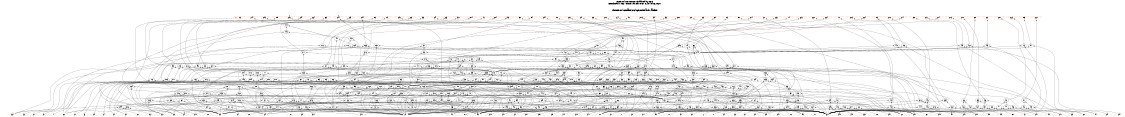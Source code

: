 # Network structure generated by ABC

digraph network {
size = "7.5,10";
center = true;
edge [dir = back];

{
  node [shape = plaintext];
  edge [style = invis];
  LevelTitle1 [label=""];
  LevelTitle2 [label=""];
  Level14 [label = ""];
  Level13 [label = ""];
  Level12 [label = ""];
  Level11 [label = ""];
  Level10 [label = ""];
  Level9 [label = ""];
  Level8 [label = ""];
  Level7 [label = ""];
  Level6 [label = ""];
  Level5 [label = ""];
  Level4 [label = ""];
  Level3 [label = ""];
  Level2 [label = ""];
  Level1 [label = ""];
  Level0 [label = ""];
  LevelTitle1 ->  LevelTitle2 ->  Level14 ->  Level13 ->  Level12 ->  Level11 ->  Level10 ->  Level9 ->  Level8 ->  Level7 ->  Level6 ->  Level5 ->  Level4 ->  Level3 ->  Level2 ->  Level1 ->  Level0;
}

{
  rank = same;
  LevelTitle1;
  title1 [shape=plaintext,
          fontsize=20,
          fontname = "Times-Roman",
          label="Network structure visualized by ABC\nBenchmark \"top\". Time was Thu Oct  8 20:19:06 2020. "
         ];
}

{
  rank = same;
  LevelTitle2;
  title2 [shape=plaintext,
          fontsize=18,
          fontname = "Times-Roman",
          label="The network contains 326 logic nodes and 0 latches.\n"
         ];
}

{
  rank = same;
  Level14;
  Node86 [label = "pc3", shape = invtriangle, color = coral, fillcolor = coral];
  Node87 [label = "pd4", shape = invtriangle, color = coral, fillcolor = coral];
  Node88 [label = "pb3", shape = invtriangle, color = coral, fillcolor = coral];
  Node89 [label = "pe4", shape = invtriangle, color = coral, fillcolor = coral];
  Node90 [label = "pa3", shape = invtriangle, color = coral, fillcolor = coral];
  Node91 [label = "pf4", shape = invtriangle, color = coral, fillcolor = coral];
  Node92 [label = "pg4", shape = invtriangle, color = coral, fillcolor = coral];
  Node93 [label = "pg3", shape = invtriangle, color = coral, fillcolor = coral];
  Node94 [label = "pa4", shape = invtriangle, color = coral, fillcolor = coral];
  Node95 [label = "pf3", shape = invtriangle, color = coral, fillcolor = coral];
  Node96 [label = "pb4", shape = invtriangle, color = coral, fillcolor = coral];
  Node97 [label = "pe3", shape = invtriangle, color = coral, fillcolor = coral];
  Node98 [label = "pc4", shape = invtriangle, color = coral, fillcolor = coral];
  Node99 [label = "pd3", shape = invtriangle, color = coral, fillcolor = coral];
  Node100 [label = "pj2", shape = invtriangle, color = coral, fillcolor = coral];
  Node101 [label = "pk3", shape = invtriangle, color = coral, fillcolor = coral];
  Node102 [label = "pl4", shape = invtriangle, color = coral, fillcolor = coral];
  Node103 [label = "pj3", shape = invtriangle, color = coral, fillcolor = coral];
  Node104 [label = "pk2", shape = invtriangle, color = coral, fillcolor = coral];
  Node105 [label = "pm4", shape = invtriangle, color = coral, fillcolor = coral];
  Node106 [label = "pi3", shape = invtriangle, color = coral, fillcolor = coral];
  Node107 [label = "pn4", shape = invtriangle, color = coral, fillcolor = coral];
  Node108 [label = "ph3", shape = invtriangle, color = coral, fillcolor = coral];
  Node109 [label = "pi2", shape = invtriangle, color = coral, fillcolor = coral];
  Node110 [label = "po4", shape = invtriangle, color = coral, fillcolor = coral];
  Node111 [label = "ph4", shape = invtriangle, color = coral, fillcolor = coral];
  Node112 [label = "pn2", shape = invtriangle, color = coral, fillcolor = coral];
  Node113 [label = "po3", shape = invtriangle, color = coral, fillcolor = coral];
  Node114 [label = "pi4", shape = invtriangle, color = coral, fillcolor = coral];
  Node115 [label = "pn3", shape = invtriangle, color = coral, fillcolor = coral];
  Node116 [label = "po2", shape = invtriangle, color = coral, fillcolor = coral];
  Node117 [label = "pj4", shape = invtriangle, color = coral, fillcolor = coral];
  Node118 [label = "pl2", shape = invtriangle, color = coral, fillcolor = coral];
  Node119 [label = "pm3", shape = invtriangle, color = coral, fillcolor = coral];
  Node120 [label = "pk4", shape = invtriangle, color = coral, fillcolor = coral];
  Node121 [label = "pl3", shape = invtriangle, color = coral, fillcolor = coral];
  Node122 [label = "pm2", shape = invtriangle, color = coral, fillcolor = coral];
  Node123 [label = "pr2", shape = invtriangle, color = coral, fillcolor = coral];
  Node124 [label = "ps3", shape = invtriangle, color = coral, fillcolor = coral];
  Node125 [label = "pt4", shape = invtriangle, color = coral, fillcolor = coral];
  Node126 [label = "pr3", shape = invtriangle, color = coral, fillcolor = coral];
  Node127 [label = "ps2", shape = invtriangle, color = coral, fillcolor = coral];
  Node128 [label = "pu4", shape = invtriangle, color = coral, fillcolor = coral];
  Node129 [label = "pp2", shape = invtriangle, color = coral, fillcolor = coral];
  Node130 [label = "pq3", shape = invtriangle, color = coral, fillcolor = coral];
  Node131 [label = "pv4", shape = invtriangle, color = coral, fillcolor = coral];
  Node132 [label = "pp3", shape = invtriangle, color = coral, fillcolor = coral];
  Node133 [label = "pq2", shape = invtriangle, color = coral, fillcolor = coral];
  Node134 [label = "pp4", shape = invtriangle, color = coral, fillcolor = coral];
  Node135 [label = "pv2", shape = invtriangle, color = coral, fillcolor = coral];
  Node136 [label = "pw3", shape = invtriangle, color = coral, fillcolor = coral];
  Node137 [label = "pq4", shape = invtriangle, color = coral, fillcolor = coral];
  Node138 [label = "pv3", shape = invtriangle, color = coral, fillcolor = coral];
  Node139 [label = "pw2", shape = invtriangle, color = coral, fillcolor = coral];
  Node140 [label = "pr4", shape = invtriangle, color = coral, fillcolor = coral];
  Node141 [label = "pt2", shape = invtriangle, color = coral, fillcolor = coral];
  Node142 [label = "pu3", shape = invtriangle, color = coral, fillcolor = coral];
  Node143 [label = "ps4", shape = invtriangle, color = coral, fillcolor = coral];
  Node144 [label = "pt3", shape = invtriangle, color = coral, fillcolor = coral];
  Node145 [label = "pu2", shape = invtriangle, color = coral, fillcolor = coral];
  Node146 [label = "pz2", shape = invtriangle, color = coral, fillcolor = coral];
  Node147 [label = "pz3", shape = invtriangle, color = coral, fillcolor = coral];
  Node148 [label = "px2", shape = invtriangle, color = coral, fillcolor = coral];
  Node149 [label = "py3", shape = invtriangle, color = coral, fillcolor = coral];
  Node150 [label = "px3", shape = invtriangle, color = coral, fillcolor = coral];
  Node151 [label = "py2", shape = invtriangle, color = coral, fillcolor = coral];
}

{
  rank = same;
  Level13;
  Node194 [label = "194\n", shape = ellipse];
}

{
  rank = same;
  Level12;
  Node193 [label = "193\n", shape = ellipse];
}

{
  rank = same;
  Level11;
  Node191 [label = "191\n", shape = ellipse];
  Node192 [label = "192\n", shape = ellipse];
  Node441 [label = "441\n", shape = ellipse];
}

{
  rank = same;
  Level10;
  Node172 [label = "172\n", shape = ellipse];
  Node189 [label = "189\n", shape = ellipse];
  Node250 [label = "250\n", shape = ellipse];
  Node255 [label = "255\n", shape = ellipse];
  Node278 [label = "278\n", shape = ellipse];
  Node347 [label = "347\n", shape = ellipse];
  Node379 [label = "379\n", shape = ellipse];
  Node386 [label = "386\n", shape = ellipse];
  Node398 [label = "398\n", shape = ellipse];
  Node421 [label = "421\n", shape = ellipse];
  Node425 [label = "425\n", shape = ellipse];
  Node438 [label = "438\n", shape = ellipse];
  Node442 [label = "442\n", shape = ellipse];
  Node459 [label = "459\n", shape = ellipse];
  Node462 [label = "462\n", shape = ellipse];
  Node469 [label = "469\n", shape = ellipse];
  Node473 [label = "473\n", shape = ellipse];
  Node474 [label = "474\n", shape = ellipse];
}

{
  rank = same;
  Level9;
  Node171 [label = "171\n", shape = ellipse];
  Node188 [label = "188\n", shape = ellipse];
  Node249 [label = "249\n", shape = ellipse];
  Node277 [label = "277\n", shape = ellipse];
  Node316 [label = "316\n", shape = ellipse];
  Node346 [label = "346\n", shape = ellipse];
  Node404 [label = "404\n", shape = ellipse];
  Node420 [label = "420\n", shape = ellipse];
  Node437 [label = "437\n", shape = ellipse];
  Node461 [label = "461\n", shape = ellipse];
}

{
  rank = same;
  Level8;
  Node170 [label = "170\n", shape = ellipse];
  Node187 [label = "187\n", shape = ellipse];
  Node241 [label = "241\n", shape = ellipse];
  Node276 [label = "276\n", shape = ellipse];
  Node312 [label = "312\n", shape = ellipse];
  Node345 [label = "345\n", shape = ellipse];
  Node394 [label = "394\n", shape = ellipse];
  Node402 [label = "402\n", shape = ellipse];
  Node418 [label = "418\n", shape = ellipse];
  Node455 [label = "455\n", shape = ellipse];
}

{
  rank = same;
  Level7;
  Node169 [label = "169\n", shape = ellipse];
  Node190 [label = "190\n", shape = ellipse];
  Node205 [label = "205\n", shape = ellipse];
  Node213 [label = "213\n", shape = ellipse];
  Node218 [label = "218\n", shape = ellipse];
  Node240 [label = "240\n", shape = ellipse];
  Node273 [label = "273\n", shape = ellipse];
  Node287 [label = "287\n", shape = ellipse];
  Node291 [label = "291\n", shape = ellipse];
  Node292 [label = "292\n", shape = ellipse];
  Node310 [label = "310\n", shape = ellipse];
  Node317 [label = "317\n", shape = ellipse];
  Node321 [label = "321\n", shape = ellipse];
  Node336 [label = "336\n", shape = ellipse];
  Node352 [label = "352\n", shape = ellipse];
  Node356 [label = "356\n", shape = ellipse];
  Node361 [label = "361\n", shape = ellipse];
  Node362 [label = "362\n", shape = ellipse];
  Node370 [label = "370\n", shape = ellipse];
  Node371 [label = "371\n", shape = ellipse];
  Node375 [label = "375\n", shape = ellipse];
  Node385 [label = "385\n", shape = ellipse];
  Node393 [label = "393\n", shape = ellipse];
  Node399 [label = "399\n", shape = ellipse];
  Node401 [label = "401\n", shape = ellipse];
  Node403 [label = "403\n", shape = ellipse];
  Node417 [label = "417\n", shape = ellipse];
  Node440 [label = "440\n", shape = ellipse];
  Node453 [label = "453\n", shape = ellipse];
  Node460 [label = "460\n", shape = ellipse];
}

{
  rank = same;
  Level6;
  Node162 [label = "162\n", shape = ellipse];
  Node168 [label = "168\n", shape = ellipse];
  Node182 [label = "182\n", shape = ellipse];
  Node204 [label = "204\n", shape = ellipse];
  Node212 [label = "212\n", shape = ellipse];
  Node217 [label = "217\n", shape = ellipse];
  Node228 [label = "228\n", shape = ellipse];
  Node236 [label = "236\n", shape = ellipse];
  Node248 [label = "248\n", shape = ellipse];
  Node263 [label = "263\n", shape = ellipse];
  Node272 [label = "272\n", shape = ellipse];
  Node290 [label = "290\n", shape = ellipse];
  Node305 [label = "305\n", shape = ellipse];
  Node315 [label = "315\n", shape = ellipse];
  Node328 [label = "328\n", shape = ellipse];
  Node335 [label = "335\n", shape = ellipse];
  Node351 [label = "351\n", shape = ellipse];
  Node360 [label = "360\n", shape = ellipse];
  Node369 [label = "369\n", shape = ellipse];
  Node374 [label = "374\n", shape = ellipse];
  Node384 [label = "384\n", shape = ellipse];
  Node416 [label = "416\n", shape = ellipse];
  Node439 [label = "439\n", shape = ellipse];
  Node452 [label = "452\n", shape = ellipse];
  Node454 [label = "454\n", shape = ellipse];
}

{
  rank = same;
  Level5;
  Node161 [label = "161\n", shape = ellipse];
  Node167 [label = "167\n", shape = ellipse];
  Node178 [label = "178\n", shape = ellipse];
  Node181 [label = "181\n", shape = ellipse];
  Node186 [label = "186\n", shape = ellipse];
  Node198 [label = "198\n", shape = ellipse];
  Node202 [label = "202\n", shape = ellipse];
  Node203 [label = "203\n", shape = ellipse];
  Node209 [label = "209\n", shape = ellipse];
  Node210 [label = "210\n", shape = ellipse];
  Node211 [label = "211\n", shape = ellipse];
  Node214 [label = "214\n", shape = ellipse];
  Node215 [label = "215\n", shape = ellipse];
  Node216 [label = "216\n", shape = ellipse];
  Node223 [label = "223\n", shape = ellipse];
  Node234 [label = "234\n", shape = ellipse];
  Node235 [label = "235\n", shape = ellipse];
  Node244 [label = "244\n", shape = ellipse];
  Node247 [label = "247\n", shape = ellipse];
  Node262 [label = "262\n", shape = ellipse];
  Node270 [label = "270\n", shape = ellipse];
  Node289 [label = "289\n", shape = ellipse];
  Node304 [label = "304\n", shape = ellipse];
  Node311 [label = "311\n", shape = ellipse];
  Node313 [label = "313\n", shape = ellipse];
  Node327 [label = "327\n", shape = ellipse];
  Node332 [label = "332\n", shape = ellipse];
  Node334 [label = "334\n", shape = ellipse];
  Node344 [label = "344\n", shape = ellipse];
  Node348 [label = "348\n", shape = ellipse];
  Node349 [label = "349\n", shape = ellipse];
  Node350 [label = "350\n", shape = ellipse];
  Node357 [label = "357\n", shape = ellipse];
  Node358 [label = "358\n", shape = ellipse];
  Node359 [label = "359\n", shape = ellipse];
  Node366 [label = "366\n", shape = ellipse];
  Node367 [label = "367\n", shape = ellipse];
  Node368 [label = "368\n", shape = ellipse];
  Node372 [label = "372\n", shape = ellipse];
  Node373 [label = "373\n", shape = ellipse];
  Node383 [label = "383\n", shape = ellipse];
  Node419 [label = "419\n", shape = ellipse];
  Node428 [label = "428\n", shape = ellipse];
  Node432 [label = "432\n", shape = ellipse];
  Node434 [label = "434\n", shape = ellipse];
  Node436 [label = "436\n", shape = ellipse];
  Node448 [label = "448\n", shape = ellipse];
  Node451 [label = "451\n", shape = ellipse];
}

{
  rank = same;
  Level4;
  Node160 [label = "160\n", shape = ellipse];
  Node166 [label = "166\n", shape = ellipse];
  Node177 [label = "177\n", shape = ellipse];
  Node180 [label = "180\n", shape = ellipse];
  Node185 [label = "185\n", shape = ellipse];
  Node201 [label = "201\n", shape = ellipse];
  Node222 [label = "222\n", shape = ellipse];
  Node227 [label = "227\n", shape = ellipse];
  Node233 [label = "233\n", shape = ellipse];
  Node243 [label = "243\n", shape = ellipse];
  Node246 [label = "246\n", shape = ellipse];
  Node254 [label = "254\n", shape = ellipse];
  Node261 [label = "261\n", shape = ellipse];
  Node269 [label = "269\n", shape = ellipse];
  Node286 [label = "286\n", shape = ellipse];
  Node288 [label = "288\n", shape = ellipse];
  Node295 [label = "295\n", shape = ellipse];
  Node298 [label = "298\n", shape = ellipse];
  Node302 [label = "302\n", shape = ellipse];
  Node303 [label = "303\n", shape = ellipse];
  Node309 [label = "309\n", shape = ellipse];
  Node325 [label = "325\n", shape = ellipse];
  Node331 [label = "331\n", shape = ellipse];
  Node333 [label = "333\n", shape = ellipse];
  Node342 [label = "342\n", shape = ellipse];
  Node382 [label = "382\n", shape = ellipse];
  Node392 [label = "392\n", shape = ellipse];
  Node400 [label = "400\n", shape = ellipse];
  Node410 [label = "410\n", shape = ellipse];
  Node427 [label = "427\n", shape = ellipse];
  Node431 [label = "431\n", shape = ellipse];
  Node433 [label = "433\n", shape = ellipse];
  Node435 [label = "435\n", shape = ellipse];
  Node447 [label = "447\n", shape = ellipse];
  Node450 [label = "450\n", shape = ellipse];
}

{
  rank = same;
  Level3;
  Node159 [label = "159\n", shape = ellipse];
  Node165 [label = "165\n", shape = ellipse];
  Node175 [label = "175\n", shape = ellipse];
  Node179 [label = "179\n", shape = ellipse];
  Node184 [label = "184\n", shape = ellipse];
  Node200 [label = "200\n", shape = ellipse];
  Node221 [label = "221\n", shape = ellipse];
  Node226 [label = "226\n", shape = ellipse];
  Node231 [label = "231\n", shape = ellipse];
  Node232 [label = "232\n", shape = ellipse];
  Node239 [label = "239\n", shape = ellipse];
  Node242 [label = "242\n", shape = ellipse];
  Node245 [label = "245\n", shape = ellipse];
  Node253 [label = "253\n", shape = ellipse];
  Node258 [label = "258\n", shape = ellipse];
  Node260 [label = "260\n", shape = ellipse];
  Node268 [label = "268\n", shape = ellipse];
  Node285 [label = "285\n", shape = ellipse];
  Node294 [label = "294\n", shape = ellipse];
  Node297 [label = "297\n", shape = ellipse];
  Node301 [label = "301\n", shape = ellipse];
  Node308 [label = "308\n", shape = ellipse];
  Node320 [label = "320\n", shape = ellipse];
  Node324 [label = "324\n", shape = ellipse];
  Node330 [label = "330\n", shape = ellipse];
  Node338 [label = "338\n", shape = ellipse];
  Node341 [label = "341\n", shape = ellipse];
  Node380 [label = "380\n", shape = ellipse];
  Node381 [label = "381\n", shape = ellipse];
  Node391 [label = "391\n", shape = ellipse];
  Node409 [label = "409\n", shape = ellipse];
  Node412 [label = "412\n", shape = ellipse];
  Node415 [label = "415\n", shape = ellipse];
  Node426 [label = "426\n", shape = ellipse];
  Node430 [label = "430\n", shape = ellipse];
}

{
  rank = same;
  Level2;
  Node154 [label = "154\n", shape = ellipse];
  Node157 [label = "157\n", shape = ellipse];
  Node164 [label = "164\n", shape = ellipse];
  Node174 [label = "174\n", shape = ellipse];
  Node183 [label = "183\n", shape = ellipse];
  Node197 [label = "197\n", shape = ellipse];
  Node199 [label = "199\n", shape = ellipse];
  Node208 [label = "208\n", shape = ellipse];
  Node220 [label = "220\n", shape = ellipse];
  Node225 [label = "225\n", shape = ellipse];
  Node230 [label = "230\n", shape = ellipse];
  Node238 [label = "238\n", shape = ellipse];
  Node252 [label = "252\n", shape = ellipse];
  Node257 [label = "257\n", shape = ellipse];
  Node259 [label = "259\n", shape = ellipse];
  Node265 [label = "265\n", shape = ellipse];
  Node267 [label = "267\n", shape = ellipse];
  Node275 [label = "275\n", shape = ellipse];
  Node281 [label = "281\n", shape = ellipse];
  Node282 [label = "282\n", shape = ellipse];
  Node284 [label = "284\n", shape = ellipse];
  Node293 [label = "293\n", shape = ellipse];
  Node296 [label = "296\n", shape = ellipse];
  Node300 [label = "300\n", shape = ellipse];
  Node307 [label = "307\n", shape = ellipse];
  Node314 [label = "314\n", shape = ellipse];
  Node319 [label = "319\n", shape = ellipse];
  Node323 [label = "323\n", shape = ellipse];
  Node329 [label = "329\n", shape = ellipse];
  Node337 [label = "337\n", shape = ellipse];
  Node340 [label = "340\n", shape = ellipse];
  Node343 [label = "343\n", shape = ellipse];
  Node355 [label = "355\n", shape = ellipse];
  Node365 [label = "365\n", shape = ellipse];
  Node378 [label = "378\n", shape = ellipse];
  Node389 [label = "389\n", shape = ellipse];
  Node390 [label = "390\n", shape = ellipse];
  Node397 [label = "397\n", shape = ellipse];
  Node407 [label = "407\n", shape = ellipse];
  Node408 [label = "408\n", shape = ellipse];
  Node411 [label = "411\n", shape = ellipse];
  Node414 [label = "414\n", shape = ellipse];
  Node424 [label = "424\n", shape = ellipse];
  Node429 [label = "429\n", shape = ellipse];
  Node445 [label = "445\n", shape = ellipse];
  Node446 [label = "446\n", shape = ellipse];
  Node449 [label = "449\n", shape = ellipse];
  Node458 [label = "458\n", shape = ellipse];
  Node465 [label = "465\n", shape = ellipse];
  Node468 [label = "468\n", shape = ellipse];
  Node472 [label = "472\n", shape = ellipse];
  Node477 [label = "477\n", shape = ellipse];
}

{
  rank = same;
  Level1;
  Node152 [label = "152\n", shape = ellipse];
  Node153 [label = "153\n", shape = ellipse];
  Node155 [label = "155\n", shape = ellipse];
  Node156 [label = "156\n", shape = ellipse];
  Node158 [label = "158\n", shape = ellipse];
  Node163 [label = "163\n", shape = ellipse];
  Node173 [label = "173\n", shape = ellipse];
  Node176 [label = "176\n", shape = ellipse];
  Node195 [label = "195\n", shape = ellipse];
  Node196 [label = "196\n", shape = ellipse];
  Node206 [label = "206\n", shape = ellipse];
  Node207 [label = "207\n", shape = ellipse];
  Node219 [label = "219\n", shape = ellipse];
  Node224 [label = "224\n", shape = ellipse];
  Node229 [label = "229\n", shape = ellipse];
  Node237 [label = "237\n", shape = ellipse];
  Node251 [label = "251\n", shape = ellipse];
  Node256 [label = "256\n", shape = ellipse];
  Node264 [label = "264\n", shape = ellipse];
  Node266 [label = "266\n", shape = ellipse];
  Node271 [label = "271\n", shape = ellipse];
  Node274 [label = "274\n", shape = ellipse];
  Node279 [label = "279\n", shape = ellipse];
  Node280 [label = "280\n", shape = ellipse];
  Node283 [label = "283\n", shape = ellipse];
  Node299 [label = "299\n", shape = ellipse];
  Node306 [label = "306\n", shape = ellipse];
  Node318 [label = "318\n", shape = ellipse];
  Node322 [label = "322\n", shape = ellipse];
  Node326 [label = "326\n", shape = ellipse];
  Node339 [label = "339\n", shape = ellipse];
  Node353 [label = "353\n", shape = ellipse];
  Node354 [label = "354\n", shape = ellipse];
  Node363 [label = "363\n", shape = ellipse];
  Node364 [label = "364\n", shape = ellipse];
  Node376 [label = "376\n", shape = ellipse];
  Node377 [label = "377\n", shape = ellipse];
  Node387 [label = "387\n", shape = ellipse];
  Node388 [label = "388\n", shape = ellipse];
  Node395 [label = "395\n", shape = ellipse];
  Node396 [label = "396\n", shape = ellipse];
  Node405 [label = "405\n", shape = ellipse];
  Node406 [label = "406\n", shape = ellipse];
  Node413 [label = "413\n", shape = ellipse];
  Node422 [label = "422\n", shape = ellipse];
  Node423 [label = "423\n", shape = ellipse];
  Node443 [label = "443\n", shape = ellipse];
  Node444 [label = "444\n", shape = ellipse];
  Node456 [label = "456\n", shape = ellipse];
  Node457 [label = "457\n", shape = ellipse];
  Node463 [label = "463\n", shape = ellipse];
  Node464 [label = "464\n", shape = ellipse];
  Node466 [label = "466\n", shape = ellipse];
  Node467 [label = "467\n", shape = ellipse];
  Node470 [label = "470\n", shape = ellipse];
  Node471 [label = "471\n", shape = ellipse];
  Node475 [label = "475\n", shape = ellipse];
  Node476 [label = "476\n", shape = ellipse];
}

{
  rank = same;
  Level0;
  Node1 [label = "pa1", shape = triangle, color = coral, fillcolor = coral];
  Node2 [label = "pb2", shape = triangle, color = coral, fillcolor = coral];
  Node3 [label = "pp", shape = triangle, color = coral, fillcolor = coral];
  Node4 [label = "pa0", shape = triangle, color = coral, fillcolor = coral];
  Node5 [label = "pc2", shape = triangle, color = coral, fillcolor = coral];
  Node6 [label = "pq", shape = triangle, color = coral, fillcolor = coral];
  Node7 [label = "pb0", shape = triangle, color = coral, fillcolor = coral];
  Node8 [label = "pc1", shape = triangle, color = coral, fillcolor = coral];
  Node9 [label = "pr", shape = triangle, color = coral, fillcolor = coral];
  Node10 [label = "pa2", shape = triangle, color = coral, fillcolor = coral];
  Node11 [label = "pb1", shape = triangle, color = coral, fillcolor = coral];
  Node12 [label = "pc0", shape = triangle, color = coral, fillcolor = coral];
  Node13 [label = "ps", shape = triangle, color = coral, fillcolor = coral];
  Node14 [label = "pd0", shape = triangle, color = coral, fillcolor = coral];
  Node15 [label = "pe1", shape = triangle, color = coral, fillcolor = coral];
  Node16 [label = "pf2", shape = triangle, color = coral, fillcolor = coral];
  Node17 [label = "pt", shape = triangle, color = coral, fillcolor = coral];
  Node18 [label = "pd1", shape = triangle, color = coral, fillcolor = coral];
  Node19 [label = "pe0", shape = triangle, color = coral, fillcolor = coral];
  Node20 [label = "pg2", shape = triangle, color = coral, fillcolor = coral];
  Node21 [label = "pu", shape = triangle, color = coral, fillcolor = coral];
  Node22 [label = "pd2", shape = triangle, color = coral, fillcolor = coral];
  Node23 [label = "pf0", shape = triangle, color = coral, fillcolor = coral];
  Node24 [label = "pg1", shape = triangle, color = coral, fillcolor = coral];
  Node25 [label = "pv", shape = triangle, color = coral, fillcolor = coral];
  Node26 [label = "pe2", shape = triangle, color = coral, fillcolor = coral];
  Node27 [label = "pf1", shape = triangle, color = coral, fillcolor = coral];
  Node28 [label = "pg0", shape = triangle, color = coral, fillcolor = coral];
  Node29 [label = "pw", shape = triangle, color = coral, fillcolor = coral];
  Node30 [label = "ph0", shape = triangle, color = coral, fillcolor = coral];
  Node31 [label = "pi1", shape = triangle, color = coral, fillcolor = coral];
  Node32 [label = "px", shape = triangle, color = coral, fillcolor = coral];
  Node33 [label = "ph1", shape = triangle, color = coral, fillcolor = coral];
  Node34 [label = "pi0", shape = triangle, color = coral, fillcolor = coral];
  Node35 [label = "py", shape = triangle, color = coral, fillcolor = coral];
  Node36 [label = "ph2", shape = triangle, color = coral, fillcolor = coral];
  Node37 [label = "pj0", shape = triangle, color = coral, fillcolor = coral];
  Node38 [label = "pk1", shape = triangle, color = coral, fillcolor = coral];
  Node39 [label = "pz", shape = triangle, color = coral, fillcolor = coral];
  Node40 [label = "pj1", shape = triangle, color = coral, fillcolor = coral];
  Node41 [label = "pk0", shape = triangle, color = coral, fillcolor = coral];
  Node42 [label = "pl0", shape = triangle, color = coral, fillcolor = coral];
  Node43 [label = "pm1", shape = triangle, color = coral, fillcolor = coral];
  Node44 [label = "pl1", shape = triangle, color = coral, fillcolor = coral];
  Node45 [label = "pm0", shape = triangle, color = coral, fillcolor = coral];
  Node46 [label = "pn0", shape = triangle, color = coral, fillcolor = coral];
  Node47 [label = "po1", shape = triangle, color = coral, fillcolor = coral];
  Node48 [label = "pn1", shape = triangle, color = coral, fillcolor = coral];
  Node49 [label = "po0", shape = triangle, color = coral, fillcolor = coral];
  Node50 [label = "pp0", shape = triangle, color = coral, fillcolor = coral];
  Node51 [label = "pq1", shape = triangle, color = coral, fillcolor = coral];
  Node52 [label = "pa", shape = triangle, color = coral, fillcolor = coral];
  Node53 [label = "pp1", shape = triangle, color = coral, fillcolor = coral];
  Node54 [label = "pq0", shape = triangle, color = coral, fillcolor = coral];
  Node55 [label = "pb", shape = triangle, color = coral, fillcolor = coral];
  Node56 [label = "pr0", shape = triangle, color = coral, fillcolor = coral];
  Node57 [label = "ps1", shape = triangle, color = coral, fillcolor = coral];
  Node58 [label = "pr1", shape = triangle, color = coral, fillcolor = coral];
  Node59 [label = "ps0", shape = triangle, color = coral, fillcolor = coral];
  Node60 [label = "pd", shape = triangle, color = coral, fillcolor = coral];
  Node61 [label = "pt0", shape = triangle, color = coral, fillcolor = coral];
  Node62 [label = "pu1", shape = triangle, color = coral, fillcolor = coral];
  Node63 [label = "pe", shape = triangle, color = coral, fillcolor = coral];
  Node64 [label = "pt1", shape = triangle, color = coral, fillcolor = coral];
  Node65 [label = "pu0", shape = triangle, color = coral, fillcolor = coral];
  Node66 [label = "pf", shape = triangle, color = coral, fillcolor = coral];
  Node67 [label = "pv0", shape = triangle, color = coral, fillcolor = coral];
  Node68 [label = "pw1", shape = triangle, color = coral, fillcolor = coral];
  Node69 [label = "pg", shape = triangle, color = coral, fillcolor = coral];
  Node70 [label = "pv1", shape = triangle, color = coral, fillcolor = coral];
  Node71 [label = "pw0", shape = triangle, color = coral, fillcolor = coral];
  Node72 [label = "ph", shape = triangle, color = coral, fillcolor = coral];
  Node73 [label = "px0", shape = triangle, color = coral, fillcolor = coral];
  Node74 [label = "py1", shape = triangle, color = coral, fillcolor = coral];
  Node75 [label = "pi", shape = triangle, color = coral, fillcolor = coral];
  Node76 [label = "px1", shape = triangle, color = coral, fillcolor = coral];
  Node77 [label = "py0", shape = triangle, color = coral, fillcolor = coral];
  Node78 [label = "pj", shape = triangle, color = coral, fillcolor = coral];
  Node79 [label = "pz0", shape = triangle, color = coral, fillcolor = coral];
  Node80 [label = "pk", shape = triangle, color = coral, fillcolor = coral];
  Node81 [label = "pz1", shape = triangle, color = coral, fillcolor = coral];
  Node82 [label = "pl", shape = triangle, color = coral, fillcolor = coral];
  Node83 [label = "pm", shape = triangle, color = coral, fillcolor = coral];
  Node84 [label = "pn", shape = triangle, color = coral, fillcolor = coral];
  Node85 [label = "po", shape = triangle, color = coral, fillcolor = coral];
}

title1 -> title2 [style = invis];
title2 -> Node86 [style = invis];
title2 -> Node87 [style = invis];
title2 -> Node88 [style = invis];
title2 -> Node89 [style = invis];
title2 -> Node90 [style = invis];
title2 -> Node91 [style = invis];
title2 -> Node92 [style = invis];
title2 -> Node93 [style = invis];
title2 -> Node94 [style = invis];
title2 -> Node95 [style = invis];
title2 -> Node96 [style = invis];
title2 -> Node97 [style = invis];
title2 -> Node98 [style = invis];
title2 -> Node99 [style = invis];
title2 -> Node100 [style = invis];
title2 -> Node101 [style = invis];
title2 -> Node102 [style = invis];
title2 -> Node103 [style = invis];
title2 -> Node104 [style = invis];
title2 -> Node105 [style = invis];
title2 -> Node106 [style = invis];
title2 -> Node107 [style = invis];
title2 -> Node108 [style = invis];
title2 -> Node109 [style = invis];
title2 -> Node110 [style = invis];
title2 -> Node111 [style = invis];
title2 -> Node112 [style = invis];
title2 -> Node113 [style = invis];
title2 -> Node114 [style = invis];
title2 -> Node115 [style = invis];
title2 -> Node116 [style = invis];
title2 -> Node117 [style = invis];
title2 -> Node118 [style = invis];
title2 -> Node119 [style = invis];
title2 -> Node120 [style = invis];
title2 -> Node121 [style = invis];
title2 -> Node122 [style = invis];
title2 -> Node123 [style = invis];
title2 -> Node124 [style = invis];
title2 -> Node125 [style = invis];
title2 -> Node126 [style = invis];
title2 -> Node127 [style = invis];
title2 -> Node128 [style = invis];
title2 -> Node129 [style = invis];
title2 -> Node130 [style = invis];
title2 -> Node131 [style = invis];
title2 -> Node132 [style = invis];
title2 -> Node133 [style = invis];
title2 -> Node134 [style = invis];
title2 -> Node135 [style = invis];
title2 -> Node136 [style = invis];
title2 -> Node137 [style = invis];
title2 -> Node138 [style = invis];
title2 -> Node139 [style = invis];
title2 -> Node140 [style = invis];
title2 -> Node141 [style = invis];
title2 -> Node142 [style = invis];
title2 -> Node143 [style = invis];
title2 -> Node144 [style = invis];
title2 -> Node145 [style = invis];
title2 -> Node146 [style = invis];
title2 -> Node147 [style = invis];
title2 -> Node148 [style = invis];
title2 -> Node149 [style = invis];
title2 -> Node150 [style = invis];
title2 -> Node151 [style = invis];
Node86 -> Node87 [style = invis];
Node87 -> Node88 [style = invis];
Node88 -> Node89 [style = invis];
Node89 -> Node90 [style = invis];
Node90 -> Node91 [style = invis];
Node91 -> Node92 [style = invis];
Node92 -> Node93 [style = invis];
Node93 -> Node94 [style = invis];
Node94 -> Node95 [style = invis];
Node95 -> Node96 [style = invis];
Node96 -> Node97 [style = invis];
Node97 -> Node98 [style = invis];
Node98 -> Node99 [style = invis];
Node99 -> Node100 [style = invis];
Node100 -> Node101 [style = invis];
Node101 -> Node102 [style = invis];
Node102 -> Node103 [style = invis];
Node103 -> Node104 [style = invis];
Node104 -> Node105 [style = invis];
Node105 -> Node106 [style = invis];
Node106 -> Node107 [style = invis];
Node107 -> Node108 [style = invis];
Node108 -> Node109 [style = invis];
Node109 -> Node110 [style = invis];
Node110 -> Node111 [style = invis];
Node111 -> Node112 [style = invis];
Node112 -> Node113 [style = invis];
Node113 -> Node114 [style = invis];
Node114 -> Node115 [style = invis];
Node115 -> Node116 [style = invis];
Node116 -> Node117 [style = invis];
Node117 -> Node118 [style = invis];
Node118 -> Node119 [style = invis];
Node119 -> Node120 [style = invis];
Node120 -> Node121 [style = invis];
Node121 -> Node122 [style = invis];
Node122 -> Node123 [style = invis];
Node123 -> Node124 [style = invis];
Node124 -> Node125 [style = invis];
Node125 -> Node126 [style = invis];
Node126 -> Node127 [style = invis];
Node127 -> Node128 [style = invis];
Node128 -> Node129 [style = invis];
Node129 -> Node130 [style = invis];
Node130 -> Node131 [style = invis];
Node131 -> Node132 [style = invis];
Node132 -> Node133 [style = invis];
Node133 -> Node134 [style = invis];
Node134 -> Node135 [style = invis];
Node135 -> Node136 [style = invis];
Node136 -> Node137 [style = invis];
Node137 -> Node138 [style = invis];
Node138 -> Node139 [style = invis];
Node139 -> Node140 [style = invis];
Node140 -> Node141 [style = invis];
Node141 -> Node142 [style = invis];
Node142 -> Node143 [style = invis];
Node143 -> Node144 [style = invis];
Node144 -> Node145 [style = invis];
Node145 -> Node146 [style = invis];
Node146 -> Node147 [style = invis];
Node147 -> Node148 [style = invis];
Node148 -> Node149 [style = invis];
Node149 -> Node150 [style = invis];
Node150 -> Node151 [style = invis];
Node86 -> Node154 [style = solid];
Node87 -> Node194 [style = solid];
Node88 -> Node197 [style = solid];
Node89 -> Node205 [style = solid];
Node90 -> Node208 [style = solid];
Node91 -> Node213 [style = solid];
Node92 -> Node218 [style = solid];
Node93 -> Node228 [style = solid];
Node94 -> Node250 [style = solid];
Node95 -> Node254 [style = solid];
Node96 -> Node255 [style = solid];
Node97 -> Node277 [style = solid];
Node98 -> Node278 [style = solid];
Node99 -> Node281 [style = solid];
Node100 -> Node286 [style = solid];
Node101 -> Node287 [style = solid];
Node102 -> Node291 [style = solid];
Node103 -> Node292 [style = solid];
Node104 -> Node261 [style = solid];
Node105 -> Node316 [style = solid];
Node106 -> Node317 [style = solid];
Node107 -> Node320 [style = solid];
Node108 -> Node321 [style = solid];
Node109 -> Node328 [style = solid];
Node110 -> Node347 [style = solid];
Node111 -> Node352 [style = solid];
Node112 -> Node355 [style = solid];
Node113 -> Node356 [style = solid];
Node114 -> Node361 [style = solid];
Node115 -> Node362 [style = solid];
Node116 -> Node365 [style = solid];
Node117 -> Node370 [style = solid];
Node118 -> Node175 [style = solid];
Node119 -> Node371 [style = solid];
Node120 -> Node374 [style = solid];
Node121 -> Node375 [style = solid];
Node122 -> Node324 [style = solid];
Node123 -> Node378 [style = solid];
Node124 -> Node379 [style = solid];
Node125 -> Node385 [style = solid];
Node126 -> Node386 [style = solid];
Node127 -> Node389 [style = solid];
Node128 -> Node394 [style = solid];
Node129 -> Node397 [style = solid];
Node130 -> Node398 [style = solid];
Node131 -> Node399 [style = solid];
Node132 -> Node404 [style = solid];
Node133 -> Node407 [style = solid];
Node134 -> Node421 [style = solid];
Node135 -> Node424 [style = solid];
Node136 -> Node425 [style = solid];
Node137 -> Node441 [style = solid];
Node138 -> Node442 [style = solid];
Node139 -> Node445 [style = solid];
Node140 -> Node455 [style = solid];
Node141 -> Node458 [style = solid];
Node142 -> Node459 [style = solid];
Node143 -> Node461 [style = solid];
Node144 -> Node462 [style = solid];
Node145 -> Node465 [style = solid];
Node146 -> Node468 [style = solid];
Node147 -> Node469 [style = solid];
Node148 -> Node472 [style = solid];
Node149 -> Node473 [style = solid];
Node150 -> Node474 [style = solid];
Node151 -> Node477 [style = solid];
Node152 -> Node50 [style = solid];
Node152 -> Node65 [style = solid];
Node153 -> Node46 [style = solid];
Node153 -> Node50 [style = solid];
Node154 -> Node152 [style = solid];
Node154 -> Node153 [style = solid];
Node155 -> Node26 [style = solid];
Node155 -> Node36 [style = solid];
Node156 -> Node26 [style = solid];
Node156 -> Node36 [style = solid];
Node157 -> Node155 [style = solid];
Node157 -> Node156 [style = solid];
Node158 -> Node2 [style = solid];
Node158 -> Node10 [style = solid];
Node159 -> Node74 [style = solid];
Node159 -> Node157 [style = solid];
Node160 -> Node55 [style = solid];
Node160 -> Node159 [style = solid];
Node161 -> Node5 [style = solid];
Node161 -> Node160 [style = solid];
Node162 -> Node158 [style = solid];
Node162 -> Node161 [style = solid];
Node163 -> Node16 [style = solid];
Node163 -> Node26 [style = solid];
Node164 -> Node36 [style = solid];
Node164 -> Node163 [style = solid];
Node165 -> Node20 [style = solid];
Node165 -> Node164 [style = solid];
Node166 -> Node157 [style = solid];
Node166 -> Node165 [style = solid];
Node167 -> Node55 [style = solid];
Node167 -> Node166 [style = solid];
Node168 -> Node5 [style = solid];
Node168 -> Node167 [style = solid];
Node169 -> Node158 [style = solid];
Node169 -> Node168 [style = solid];
Node170 -> Node53 [style = solid];
Node170 -> Node169 [style = solid];
Node171 -> Node22 [style = solid];
Node171 -> Node170 [style = solid];
Node172 -> Node54 [style = solid];
Node172 -> Node171 [style = solid];
Node173 -> Node2 [style = solid];
Node173 -> Node5 [style = solid];
Node174 -> Node55 [style = solid];
Node174 -> Node173 [style = solid];
Node175 -> Node11 [style = solid];
Node175 -> Node174 [style = solid];
Node176 -> Node10 [style = solid];
Node176 -> Node66 [style = solid];
Node177 -> Node175 [style = solid];
Node177 -> Node176 [style = solid];
Node178 -> Node6 [style = solid];
Node178 -> Node177 [style = solid];
Node179 -> Node51 [style = solid];
Node179 -> Node157 [style = solid];
Node180 -> Node55 [style = solid];
Node180 -> Node179 [style = solid];
Node181 -> Node5 [style = solid];
Node181 -> Node180 [style = solid];
Node182 -> Node158 [style = solid];
Node182 -> Node181 [style = solid];
Node183 -> Node55 [style = solid];
Node183 -> Node176 [style = solid];
Node184 -> Node173 [style = solid];
Node184 -> Node183 [style = solid];
Node185 -> Node11 [style = solid];
Node185 -> Node184 [style = solid];
Node186 -> Node75 [style = solid];
Node186 -> Node185 [style = solid];
Node187 -> Node53 [style = solid];
Node187 -> Node169 [style = solid];
Node188 -> Node22 [style = solid];
Node188 -> Node187 [style = solid];
Node189 -> Node54 [style = solid];
Node189 -> Node188 [style = solid];
Node190 -> Node182 [style = solid];
Node190 -> Node186 [style = solid];
Node191 -> Node189 [style = solid];
Node191 -> Node190 [style = solid];
Node192 -> Node162 [style = solid];
Node192 -> Node172 [style = solid];
Node193 -> Node178 [style = solid];
Node193 -> Node192 [style = solid];
Node194 -> Node191 [style = solid];
Node194 -> Node193 [style = solid];
Node195 -> Node50 [style = solid];
Node195 -> Node67 [style = solid];
Node196 -> Node45 [style = solid];
Node196 -> Node50 [style = solid];
Node197 -> Node195 [style = solid];
Node197 -> Node196 [style = solid];
Node198 -> Node78 [style = solid];
Node198 -> Node185 [style = solid];
Node199 -> Node55 [style = solid];
Node199 -> Node158 [style = solid];
Node200 -> Node5 [style = solid];
Node200 -> Node199 [style = solid];
Node201 -> Node157 [style = solid];
Node201 -> Node200 [style = solid];
Node202 -> Node58 [style = solid];
Node202 -> Node201 [style = solid];
Node203 -> Node9 [style = solid];
Node203 -> Node177 [style = solid];
Node204 -> Node198 [style = solid];
Node204 -> Node202 [style = solid];
Node205 -> Node203 [style = solid];
Node205 -> Node204 [style = solid];
Node206 -> Node50 [style = solid];
Node206 -> Node71 [style = solid];
Node207 -> Node42 [style = solid];
Node207 -> Node50 [style = solid];
Node208 -> Node206 [style = solid];
Node208 -> Node207 [style = solid];
Node209 -> Node80 [style = solid];
Node209 -> Node185 [style = solid];
Node210 -> Node57 [style = solid];
Node210 -> Node201 [style = solid];
Node211 -> Node13 [style = solid];
Node211 -> Node177 [style = solid];
Node212 -> Node209 [style = solid];
Node212 -> Node210 [style = solid];
Node213 -> Node211 [style = solid];
Node213 -> Node212 [style = solid];
Node214 -> Node82 [style = solid];
Node214 -> Node185 [style = solid];
Node215 -> Node64 [style = solid];
Node215 -> Node201 [style = solid];
Node216 -> Node17 [style = solid];
Node216 -> Node177 [style = solid];
Node217 -> Node214 [style = solid];
Node217 -> Node215 [style = solid];
Node218 -> Node216 [style = solid];
Node218 -> Node217 [style = solid];
Node219 -> Node2 [style = solid];
Node219 -> Node10 [style = solid];
Node220 -> Node59 [style = solid];
Node220 -> Node219 [style = solid];
Node221 -> Node69 [style = solid];
Node221 -> Node220 [style = solid];
Node222 -> Node66 [style = solid];
Node222 -> Node221 [style = solid];
Node223 -> Node55 [style = solid];
Node223 -> Node222 [style = solid];
Node224 -> Node5 [style = solid];
Node224 -> Node59 [style = solid];
Node225 -> Node69 [style = solid];
Node225 -> Node224 [style = solid];
Node226 -> Node66 [style = solid];
Node226 -> Node225 [style = solid];
Node227 -> Node55 [style = solid];
Node227 -> Node226 [style = solid];
Node228 -> Node223 [style = solid];
Node228 -> Node227 [style = solid];
Node229 -> Node16 [style = solid];
Node229 -> Node26 [style = solid];
Node230 -> Node163 [style = solid];
Node230 -> Node229 [style = solid];
Node231 -> Node20 [style = solid];
Node231 -> Node230 [style = solid];
Node232 -> Node20 [style = solid];
Node232 -> Node230 [style = solid];
Node233 -> Node231 [style = solid];
Node233 -> Node232 [style = solid];
Node234 -> Node36 [style = solid];
Node234 -> Node233 [style = solid];
Node235 -> Node36 [style = solid];
Node235 -> Node233 [style = solid];
Node236 -> Node234 [style = solid];
Node236 -> Node235 [style = solid];
Node237 -> Node5 [style = solid];
Node237 -> Node55 [style = solid];
Node238 -> Node66 [style = solid];
Node238 -> Node219 [style = solid];
Node239 -> Node237 [style = solid];
Node239 -> Node238 [style = solid];
Node240 -> Node56 [style = solid];
Node240 -> Node236 [style = solid];
Node241 -> Node239 [style = solid];
Node241 -> Node240 [style = solid];
Node242 -> Node56 [style = solid];
Node242 -> Node230 [style = solid];
Node243 -> Node36 [style = solid];
Node243 -> Node242 [style = solid];
Node244 -> Node239 [style = solid];
Node244 -> Node243 [style = solid];
Node245 -> Node56 [style = solid];
Node245 -> Node230 [style = solid];
Node246 -> Node36 [style = solid];
Node246 -> Node245 [style = solid];
Node247 -> Node239 [style = solid];
Node247 -> Node246 [style = solid];
Node248 -> Node244 [style = solid];
Node248 -> Node247 [style = solid];
Node249 -> Node241 [style = solid];
Node249 -> Node248 [style = solid];
Node250 -> Node44 [style = solid];
Node250 -> Node249 [style = solid];
Node251 -> Node5 [style = solid];
Node251 -> Node66 [style = solid];
Node252 -> Node69 [style = solid];
Node252 -> Node251 [style = solid];
Node253 -> Node55 [style = solid];
Node253 -> Node252 [style = solid];
Node254 -> Node52 [style = solid];
Node254 -> Node253 [style = solid];
Node255 -> Node43 [style = solid];
Node255 -> Node249 [style = solid];
Node256 -> Node2 [style = solid];
Node256 -> Node10 [style = solid];
Node257 -> Node74 [style = solid];
Node257 -> Node256 [style = solid];
Node258 -> Node237 [style = solid];
Node258 -> Node257 [style = solid];
Node259 -> Node53 [style = solid];
Node259 -> Node158 [style = solid];
Node260 -> Node237 [style = solid];
Node260 -> Node259 [style = solid];
Node261 -> Node258 [style = solid];
Node261 -> Node260 [style = solid];
Node262 -> Node157 [style = solid];
Node262 -> Node261 [style = solid];
Node263 -> Node54 [style = solid];
Node263 -> Node262 [style = solid];
Node264 -> Node22 [style = solid];
Node264 -> Node76 [style = solid];
Node265 -> Node229 [style = solid];
Node265 -> Node264 [style = solid];
Node266 -> Node20 [style = solid];
Node266 -> Node59 [style = solid];
Node267 -> Node36 [style = solid];
Node267 -> Node266 [style = solid];
Node268 -> Node265 [style = solid];
Node268 -> Node267 [style = solid];
Node269 -> Node10 [style = solid];
Node269 -> Node268 [style = solid];
Node270 -> Node56 [style = solid];
Node270 -> Node269 [style = solid];
Node271 -> Node2 [style = solid];
Node271 -> Node66 [style = solid];
Node272 -> Node55 [style = solid];
Node272 -> Node270 [style = solid];
Node273 -> Node271 [style = solid];
Node273 -> Node272 [style = solid];
Node274 -> Node5 [style = solid];
Node274 -> Node55 [style = solid];
Node275 -> Node271 [style = solid];
Node275 -> Node274 [style = solid];
Node276 -> Node273 [style = solid];
Node276 -> Node275 [style = solid];
Node277 -> Node263 [style = solid];
Node277 -> Node276 [style = solid];
Node278 -> Node48 [style = solid];
Node278 -> Node249 [style = solid];
Node279 -> Node50 [style = solid];
Node279 -> Node61 [style = solid];
Node280 -> Node49 [style = solid];
Node280 -> Node50 [style = solid];
Node281 -> Node279 [style = solid];
Node281 -> Node280 [style = solid];
Node282 -> Node55 [style = solid];
Node282 -> Node219 [style = solid];
Node283 -> Node2 [style = solid];
Node283 -> Node10 [style = solid];
Node284 -> Node55 [style = solid];
Node284 -> Node283 [style = solid];
Node285 -> Node282 [style = solid];
Node285 -> Node284 [style = solid];
Node286 -> Node274 [style = solid];
Node286 -> Node285 [style = solid];
Node287 -> Node67 [style = solid];
Node287 -> Node248 [style = solid];
Node288 -> Node163 [style = solid];
Node288 -> Node239 [style = solid];
Node289 -> Node20 [style = solid];
Node289 -> Node288 [style = solid];
Node290 -> Node36 [style = solid];
Node290 -> Node289 [style = solid];
Node291 -> Node22 [style = solid];
Node291 -> Node290 [style = solid];
Node292 -> Node65 [style = solid];
Node292 -> Node248 [style = solid];
Node293 -> Node81 [style = solid];
Node293 -> Node219 [style = solid];
Node294 -> Node157 [style = solid];
Node294 -> Node293 [style = solid];
Node295 -> Node5 [style = solid];
Node295 -> Node294 [style = solid];
Node296 -> Node22 [style = solid];
Node296 -> Node219 [style = solid];
Node297 -> Node157 [style = solid];
Node297 -> Node296 [style = solid];
Node298 -> Node5 [style = solid];
Node298 -> Node297 [style = solid];
Node299 -> Node54 [style = solid];
Node299 -> Node74 [style = solid];
Node300 -> Node5 [style = solid];
Node300 -> Node299 [style = solid];
Node301 -> Node157 [style = solid];
Node301 -> Node300 [style = solid];
Node302 -> Node10 [style = solid];
Node302 -> Node301 [style = solid];
Node303 -> Node165 [style = solid];
Node303 -> Node219 [style = solid];
Node304 -> Node157 [style = solid];
Node304 -> Node303 [style = solid];
Node305 -> Node5 [style = solid];
Node305 -> Node304 [style = solid];
Node306 -> Node54 [style = solid];
Node306 -> Node74 [style = solid];
Node307 -> Node5 [style = solid];
Node307 -> Node306 [style = solid];
Node308 -> Node157 [style = solid];
Node308 -> Node307 [style = solid];
Node309 -> Node10 [style = solid];
Node309 -> Node308 [style = solid];
Node310 -> Node305 [style = solid];
Node310 -> Node309 [style = solid];
Node311 -> Node55 [style = solid];
Node311 -> Node302 [style = solid];
Node312 -> Node310 [style = solid];
Node312 -> Node311 [style = solid];
Node313 -> Node295 [style = solid];
Node313 -> Node298 [style = solid];
Node314 -> Node52 [style = solid];
Node314 -> Node283 [style = solid];
Node315 -> Node313 [style = solid];
Node315 -> Node314 [style = solid];
Node316 -> Node312 [style = solid];
Node316 -> Node315 [style = solid];
Node317 -> Node61 [style = solid];
Node317 -> Node248 [style = solid];
Node318 -> Node55 [style = solid];
Node318 -> Node63 [style = solid];
Node319 -> Node60 [style = solid];
Node319 -> Node318 [style = solid];
Node320 -> Node52 [style = solid];
Node320 -> Node319 [style = solid];
Node321 -> Node69 [style = solid];
Node321 -> Node248 [style = solid];
Node322 -> Node11 [style = solid];
Node322 -> Node50 [style = solid];
Node323 -> Node55 [style = solid];
Node323 -> Node219 [style = solid];
Node324 -> Node237 [style = solid];
Node324 -> Node323 [style = solid];
Node325 -> Node50 [style = solid];
Node325 -> Node324 [style = solid];
Node326 -> Node50 [style = solid];
Node326 -> Node72 [style = solid];
Node327 -> Node322 [style = solid];
Node327 -> Node325 [style = solid];
Node328 -> Node326 [style = solid];
Node328 -> Node327 [style = solid];
Node329 -> Node56 [style = solid];
Node329 -> Node158 [style = solid];
Node330 -> Node5 [style = solid];
Node330 -> Node329 [style = solid];
Node331 -> Node50 [style = solid];
Node331 -> Node330 [style = solid];
Node332 -> Node55 [style = solid];
Node332 -> Node331 [style = solid];
Node333 -> Node56 [style = solid];
Node333 -> Node268 [style = solid];
Node334 -> Node237 [style = solid];
Node334 -> Node333 [style = solid];
Node335 -> Node10 [style = solid];
Node335 -> Node334 [style = solid];
Node336 -> Node271 [style = solid];
Node336 -> Node335 [style = solid];
Node337 -> Node5 [style = solid];
Node337 -> Node256 [style = solid];
Node338 -> Node55 [style = solid];
Node338 -> Node337 [style = solid];
Node339 -> Node50 [style = solid];
Node339 -> Node56 [style = solid];
Node340 -> Node237 [style = solid];
Node340 -> Node339 [style = solid];
Node341 -> Node10 [style = solid];
Node341 -> Node340 [style = solid];
Node342 -> Node271 [style = solid];
Node342 -> Node341 [style = solid];
Node343 -> Node55 [style = solid];
Node343 -> Node251 [style = solid];
Node344 -> Node342 [style = solid];
Node344 -> Node343 [style = solid];
Node345 -> Node332 [style = solid];
Node345 -> Node336 [style = solid];
Node346 -> Node338 [style = solid];
Node346 -> Node345 [style = solid];
Node347 -> Node344 [style = solid];
Node347 -> Node346 [style = solid];
Node348 -> Node83 [style = solid];
Node348 -> Node185 [style = solid];
Node349 -> Node62 [style = solid];
Node349 -> Node201 [style = solid];
Node350 -> Node21 [style = solid];
Node350 -> Node177 [style = solid];
Node351 -> Node348 [style = solid];
Node351 -> Node349 [style = solid];
Node352 -> Node350 [style = solid];
Node352 -> Node351 [style = solid];
Node353 -> Node47 [style = solid];
Node353 -> Node50 [style = solid];
Node354 -> Node35 [style = solid];
Node354 -> Node50 [style = solid];
Node355 -> Node353 [style = solid];
Node355 -> Node354 [style = solid];
Node356 -> Node79 [style = solid];
Node356 -> Node248 [style = solid];
Node357 -> Node84 [style = solid];
Node357 -> Node185 [style = solid];
Node358 -> Node70 [style = solid];
Node358 -> Node201 [style = solid];
Node359 -> Node25 [style = solid];
Node359 -> Node177 [style = solid];
Node360 -> Node357 [style = solid];
Node360 -> Node358 [style = solid];
Node361 -> Node359 [style = solid];
Node361 -> Node360 [style = solid];
Node362 -> Node77 [style = solid];
Node362 -> Node248 [style = solid];
Node363 -> Node48 [style = solid];
Node363 -> Node50 [style = solid];
Node364 -> Node39 [style = solid];
Node364 -> Node50 [style = solid];
Node365 -> Node363 [style = solid];
Node365 -> Node364 [style = solid];
Node366 -> Node85 [style = solid];
Node366 -> Node185 [style = solid];
Node367 -> Node68 [style = solid];
Node367 -> Node201 [style = solid];
Node368 -> Node29 [style = solid];
Node368 -> Node177 [style = solid];
Node369 -> Node366 [style = solid];
Node369 -> Node367 [style = solid];
Node370 -> Node368 [style = solid];
Node370 -> Node369 [style = solid];
Node371 -> Node73 [style = solid];
Node371 -> Node248 [style = solid];
Node372 -> Node3 [style = solid];
Node372 -> Node185 [style = solid];
Node373 -> Node32 [style = solid];
Node373 -> Node177 [style = solid];
Node374 -> Node372 [style = solid];
Node374 -> Node373 [style = solid];
Node375 -> Node71 [style = solid];
Node375 -> Node248 [style = solid];
Node376 -> Node38 [style = solid];
Node376 -> Node50 [style = solid];
Node377 -> Node12 [style = solid];
Node377 -> Node50 [style = solid];
Node378 -> Node376 [style = solid];
Node378 -> Node377 [style = solid];
Node379 -> Node18 [style = solid];
Node379 -> Node249 [style = solid];
Node380 -> Node157 [style = solid];
Node380 -> Node158 [style = solid];
Node381 -> Node157 [style = solid];
Node381 -> Node256 [style = solid];
Node382 -> Node380 [style = solid];
Node382 -> Node381 [style = solid];
Node383 -> Node238 [style = solid];
Node383 -> Node382 [style = solid];
Node384 -> Node237 [style = solid];
Node384 -> Node383 [style = solid];
Node385 -> Node16 [style = solid];
Node385 -> Node384 [style = solid];
Node386 -> Node8 [style = solid];
Node386 -> Node249 [style = solid];
Node387 -> Node40 [style = solid];
Node387 -> Node50 [style = solid];
Node388 -> Node14 [style = solid];
Node388 -> Node50 [style = solid];
Node389 -> Node387 [style = solid];
Node389 -> Node388 [style = solid];
Node390 -> Node10 [style = solid];
Node390 -> Node173 [style = solid];
Node391 -> Node66 [style = solid];
Node391 -> Node390 [style = solid];
Node392 -> Node55 [style = solid];
Node392 -> Node391 [style = solid];
Node393 -> Node20 [style = solid];
Node393 -> Node384 [style = solid];
Node394 -> Node392 [style = solid];
Node394 -> Node393 [style = solid];
Node395 -> Node43 [style = solid];
Node395 -> Node50 [style = solid];
Node396 -> Node4 [style = solid];
Node396 -> Node50 [style = solid];
Node397 -> Node395 [style = solid];
Node397 -> Node396 [style = solid];
Node398 -> Node11 [style = solid];
Node398 -> Node249 [style = solid];
Node399 -> Node36 [style = solid];
Node399 -> Node384 [style = solid];
Node400 -> Node56 [style = solid];
Node400 -> Node239 [style = solid];
Node401 -> Node236 [style = solid];
Node401 -> Node400 [style = solid];
Node402 -> Node69 [style = solid];
Node402 -> Node401 [style = solid];
Node403 -> Node1 [style = solid];
Node403 -> Node248 [style = solid];
Node404 -> Node402 [style = solid];
Node404 -> Node403 [style = solid];
Node405 -> Node44 [style = solid];
Node405 -> Node50 [style = solid];
Node406 -> Node7 [style = solid];
Node406 -> Node50 [style = solid];
Node407 -> Node405 [style = solid];
Node407 -> Node406 [style = solid];
Node408 -> Node10 [style = solid];
Node408 -> Node271 [style = solid];
Node409 -> Node50 [style = solid];
Node409 -> Node408 [style = solid];
Node410 -> Node55 [style = solid];
Node410 -> Node409 [style = solid];
Node411 -> Node10 [style = solid];
Node411 -> Node173 [style = solid];
Node412 -> Node55 [style = solid];
Node412 -> Node411 [style = solid];
Node413 -> Node5 [style = solid];
Node413 -> Node10 [style = solid];
Node414 -> Node50 [style = solid];
Node414 -> Node413 [style = solid];
Node415 -> Node55 [style = solid];
Node415 -> Node414 [style = solid];
Node416 -> Node270 [style = solid];
Node416 -> Node271 [style = solid];
Node417 -> Node251 [style = solid];
Node417 -> Node416 [style = solid];
Node418 -> Node55 [style = solid];
Node418 -> Node417 [style = solid];
Node419 -> Node410 [style = solid];
Node419 -> Node412 [style = solid];
Node420 -> Node415 [style = solid];
Node420 -> Node418 [style = solid];
Node421 -> Node419 [style = solid];
Node421 -> Node420 [style = solid];
Node422 -> Node24 [style = solid];
Node422 -> Node50 [style = solid];
Node423 -> Node28 [style = solid];
Node423 -> Node50 [style = solid];
Node424 -> Node422 [style = solid];
Node424 -> Node423 [style = solid];
Node425 -> Node33 [style = solid];
Node425 -> Node249 [style = solid];
Node426 -> Node157 [style = solid];
Node426 -> Node256 [style = solid];
Node427 -> Node22 [style = solid];
Node427 -> Node426 [style = solid];
Node428 -> Node55 [style = solid];
Node428 -> Node427 [style = solid];
Node429 -> Node5 [style = solid];
Node429 -> Node158 [style = solid];
Node430 -> Node157 [style = solid];
Node430 -> Node429 [style = solid];
Node431 -> Node165 [style = solid];
Node431 -> Node430 [style = solid];
Node432 -> Node55 [style = solid];
Node432 -> Node431 [style = solid];
Node433 -> Node165 [style = solid];
Node433 -> Node426 [style = solid];
Node434 -> Node55 [style = solid];
Node434 -> Node433 [style = solid];
Node435 -> Node22 [style = solid];
Node435 -> Node430 [style = solid];
Node436 -> Node55 [style = solid];
Node436 -> Node435 [style = solid];
Node437 -> Node418 [style = solid];
Node437 -> Node434 [style = solid];
Node438 -> Node436 [style = solid];
Node438 -> Node437 [style = solid];
Node439 -> Node428 [style = solid];
Node439 -> Node432 [style = solid];
Node440 -> Node174 [style = solid];
Node440 -> Node439 [style = solid];
Node441 -> Node438 [style = solid];
Node441 -> Node440 [style = solid];
Node442 -> Node24 [style = solid];
Node442 -> Node249 [style = solid];
Node443 -> Node1 [style = solid];
Node443 -> Node50 [style = solid];
Node444 -> Node30 [style = solid];
Node444 -> Node50 [style = solid];
Node445 -> Node443 [style = solid];
Node445 -> Node444 [style = solid];
Node446 -> Node22 [style = solid];
Node446 -> Node158 [style = solid];
Node447 -> Node165 [style = solid];
Node447 -> Node446 [style = solid];
Node448 -> Node237 [style = solid];
Node448 -> Node447 [style = solid];
Node449 -> Node22 [style = solid];
Node449 -> Node256 [style = solid];
Node450 -> Node165 [style = solid];
Node450 -> Node449 [style = solid];
Node451 -> Node237 [style = solid];
Node451 -> Node450 [style = solid];
Node452 -> Node22 [style = solid];
Node452 -> Node383 [style = solid];
Node453 -> Node237 [style = solid];
Node453 -> Node452 [style = solid];
Node454 -> Node448 [style = solid];
Node454 -> Node451 [style = solid];
Node455 -> Node453 [style = solid];
Node455 -> Node454 [style = solid];
Node456 -> Node31 [style = solid];
Node456 -> Node50 [style = solid];
Node457 -> Node19 [style = solid];
Node457 -> Node50 [style = solid];
Node458 -> Node456 [style = solid];
Node458 -> Node457 [style = solid];
Node459 -> Node27 [style = solid];
Node459 -> Node249 [style = solid];
Node460 -> Node26 [style = solid];
Node460 -> Node384 [style = solid];
Node461 -> Node276 [style = solid];
Node461 -> Node460 [style = solid];
Node462 -> Node15 [style = solid];
Node462 -> Node249 [style = solid];
Node463 -> Node33 [style = solid];
Node463 -> Node50 [style = solid];
Node464 -> Node23 [style = solid];
Node464 -> Node50 [style = solid];
Node465 -> Node463 [style = solid];
Node465 -> Node464 [style = solid];
Node466 -> Node50 [style = solid];
Node466 -> Node73 [style = solid];
Node467 -> Node41 [style = solid];
Node467 -> Node50 [style = solid];
Node468 -> Node466 [style = solid];
Node468 -> Node467 [style = solid];
Node469 -> Node38 [style = solid];
Node469 -> Node249 [style = solid];
Node470 -> Node50 [style = solid];
Node470 -> Node79 [style = solid];
Node471 -> Node34 [style = solid];
Node471 -> Node50 [style = solid];
Node472 -> Node470 [style = solid];
Node472 -> Node471 [style = solid];
Node473 -> Node40 [style = solid];
Node473 -> Node249 [style = solid];
Node474 -> Node31 [style = solid];
Node474 -> Node249 [style = solid];
Node475 -> Node50 [style = solid];
Node475 -> Node77 [style = solid];
Node476 -> Node37 [style = solid];
Node476 -> Node50 [style = solid];
Node477 -> Node475 [style = solid];
Node477 -> Node476 [style = solid];
}

